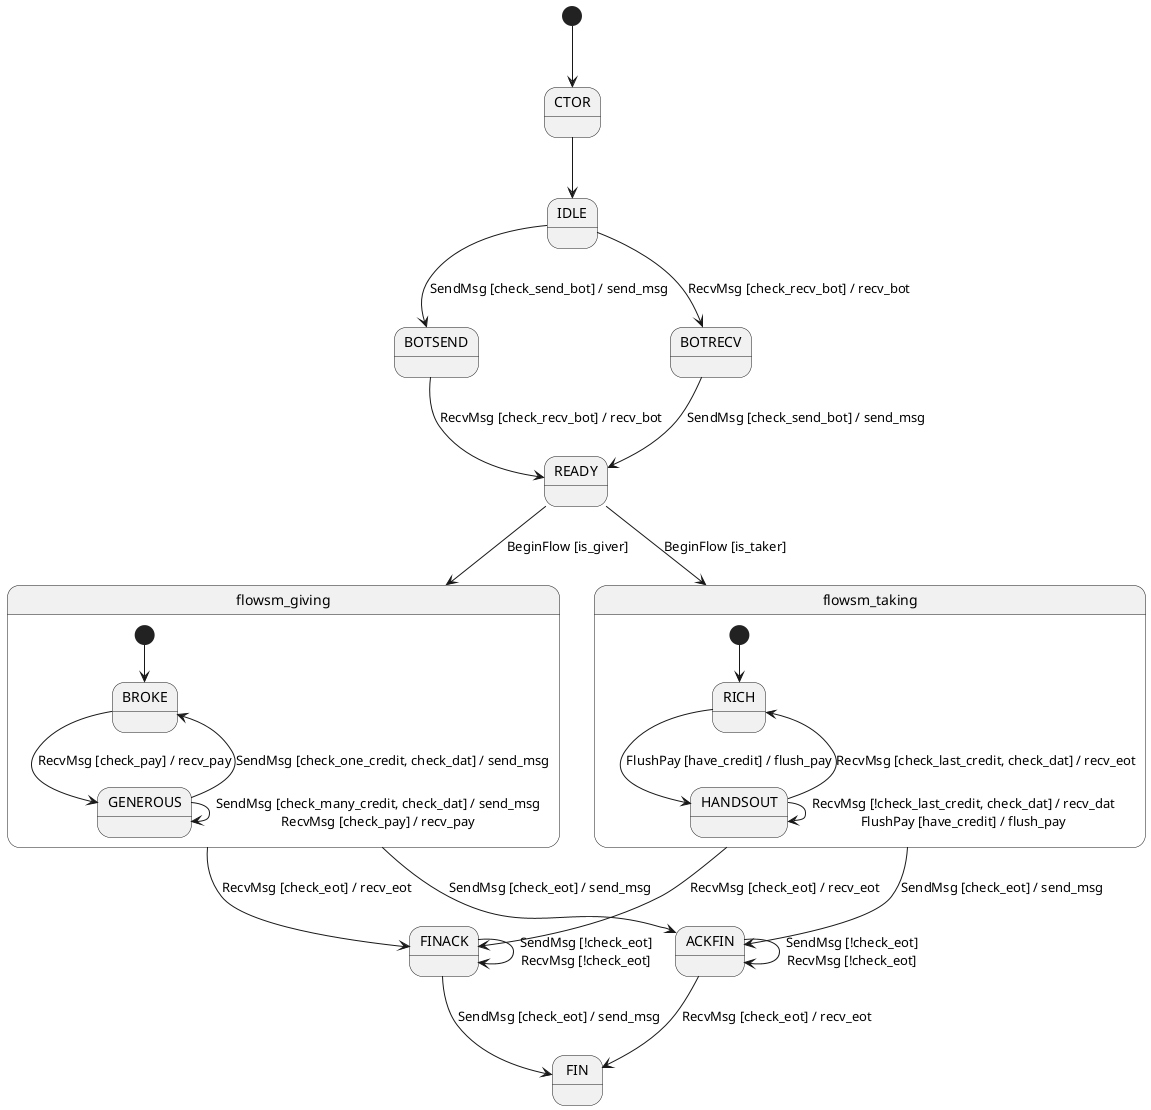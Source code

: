 @startuml

[*] --> CTOR
CTOR --> IDLE
IDLE --> BOTSEND : SendMsg [check_send_bot] / send_msg
IDLE --> BOTRECV : RecvMsg [check_recv_bot] / recv_bot
BOTSEND --> READY : RecvMsg [check_recv_bot] / recv_bot
BOTRECV --> READY : SendMsg [check_send_bot] / send_msg

FINACK --> FINACK : SendMsg [!check_eot]\nRecvMsg [!check_eot]
FINACK --> FIN : SendMsg [check_eot] / send_msg

ACKFIN --> ACKFIN : SendMsg [!check_eot]\nRecvMsg [!check_eot]
ACKFIN --> FIN : RecvMsg [check_eot] / recv_eot


READY --> flowsm_giving : BeginFlow [is_giver]
READY --> flowsm_taking : BeginFlow [is_taker]


state flowsm_giving {
[*] --> BROKE
BROKE --> GENEROUS : RecvMsg [check_pay] / recv_pay
GENEROUS --> BROKE : SendMsg [check_one_credit, check_dat] / send_msg
GENEROUS --> GENEROUS : SendMsg [check_many_credit, check_dat] / send_msg\nRecvMsg [check_pay] / recv_pay
}

state flowsm_taking {
[*] --> RICH
RICH --> HANDSOUT : FlushPay [have_credit] / flush_pay
HANDSOUT --> RICH : RecvMsg [check_last_credit, check_dat] / recv_eot
HANDSOUT --> HANDSOUT : RecvMsg [!check_last_credit, check_dat] / recv_dat\nFlushPay [have_credit] / flush_pay
}

flowsm_giving --> ACKFIN : SendMsg [check_eot] / send_msg
flowsm_giving --> FINACK : RecvMsg [check_eot] / recv_eot
flowsm_taking --> ACKFIN : SendMsg [check_eot] / send_msg
flowsm_taking --> FINACK : RecvMsg [check_eot] / recv_eot

@enduml

